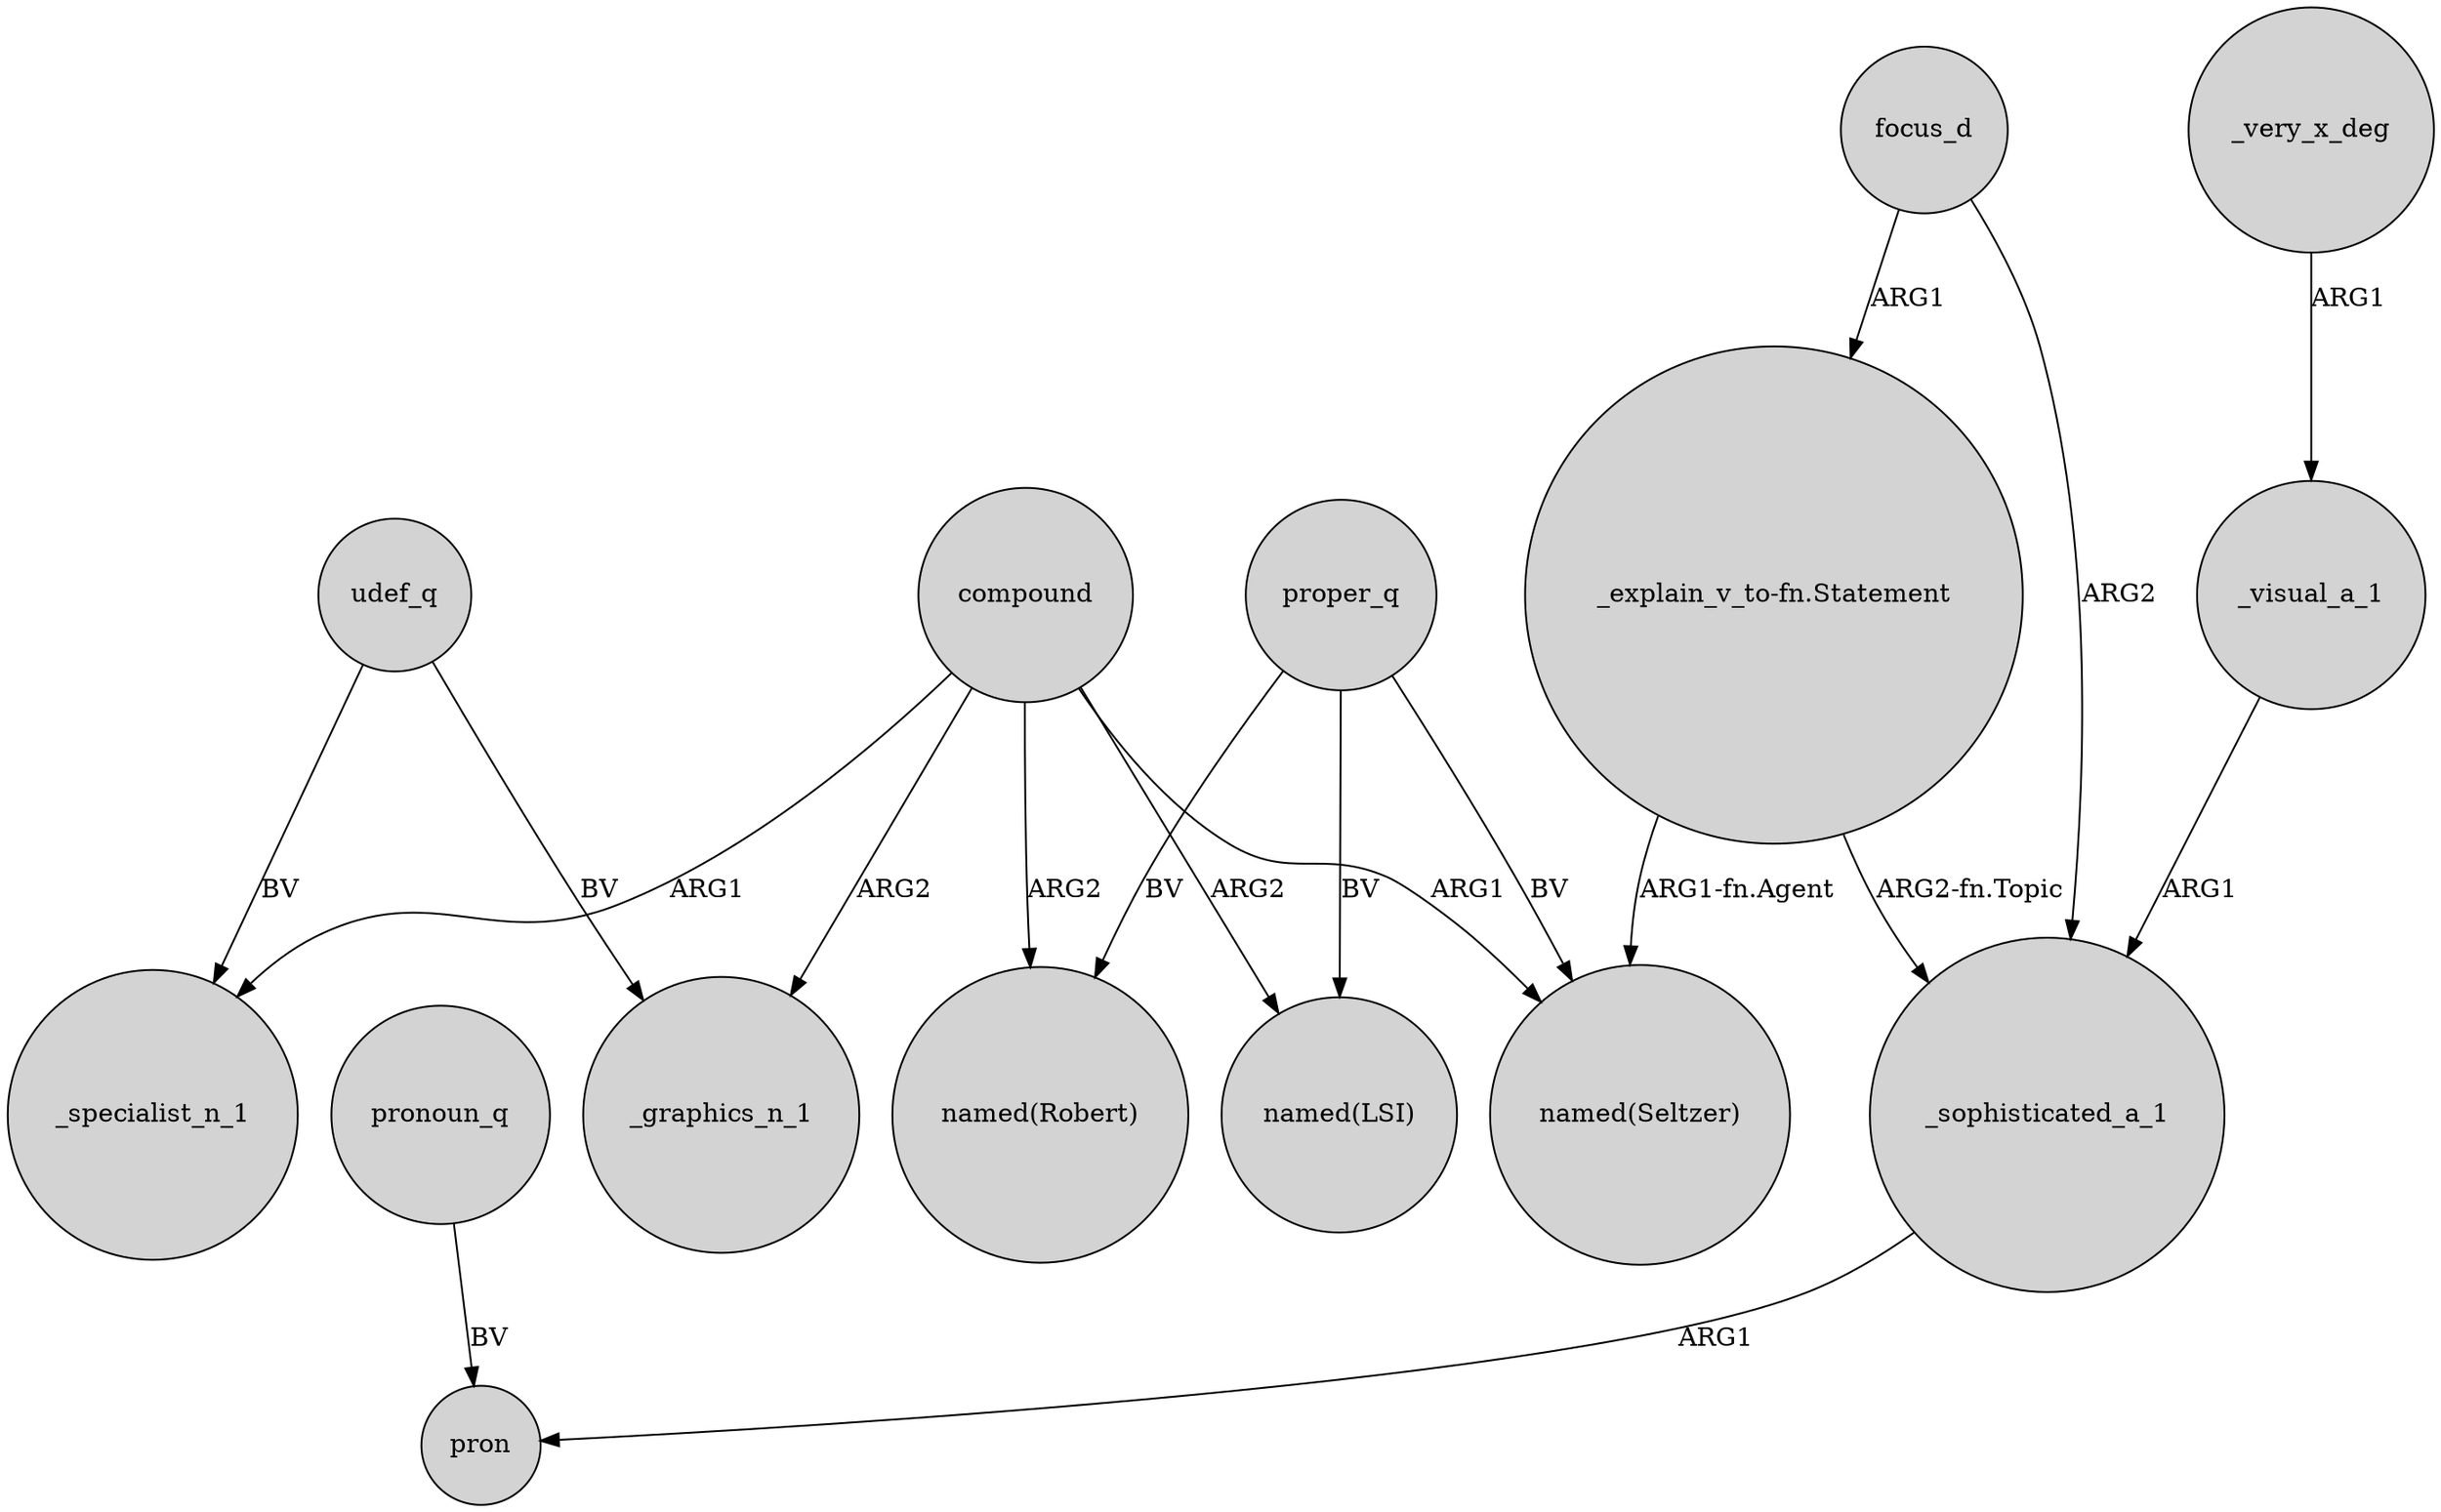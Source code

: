digraph {
	node [shape=circle style=filled]
	_very_x_deg -> _visual_a_1 [label=ARG1]
	_sophisticated_a_1 -> pron [label=ARG1]
	compound -> "named(Seltzer)" [label=ARG1]
	udef_q -> _specialist_n_1 [label=BV]
	compound -> _graphics_n_1 [label=ARG2]
	"_explain_v_to-fn.Statement" -> "named(Seltzer)" [label="ARG1-fn.Agent"]
	compound -> "named(LSI)" [label=ARG2]
	focus_d -> "_explain_v_to-fn.Statement" [label=ARG1]
	proper_q -> "named(Seltzer)" [label=BV]
	proper_q -> "named(Robert)" [label=BV]
	proper_q -> "named(LSI)" [label=BV]
	"_explain_v_to-fn.Statement" -> _sophisticated_a_1 [label="ARG2-fn.Topic"]
	compound -> _specialist_n_1 [label=ARG1]
	_visual_a_1 -> _sophisticated_a_1 [label=ARG1]
	compound -> "named(Robert)" [label=ARG2]
	focus_d -> _sophisticated_a_1 [label=ARG2]
	udef_q -> _graphics_n_1 [label=BV]
	pronoun_q -> pron [label=BV]
}
